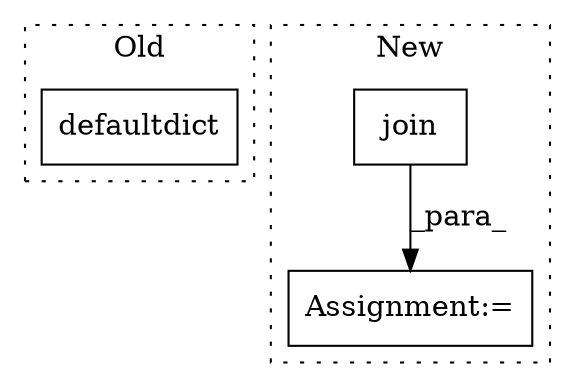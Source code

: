 digraph G {
subgraph cluster0 {
1 [label="defaultdict" a="32" s="2352,2367" l="12,1" shape="box"];
label = "Old";
style="dotted";
}
subgraph cluster1 {
2 [label="join" a="32" s="4552,4772" l="18,-5" shape="box"];
3 [label="Assignment:=" a="7" s="4546" l="1" shape="box"];
label = "New";
style="dotted";
}
2 -> 3 [label="_para_"];
}